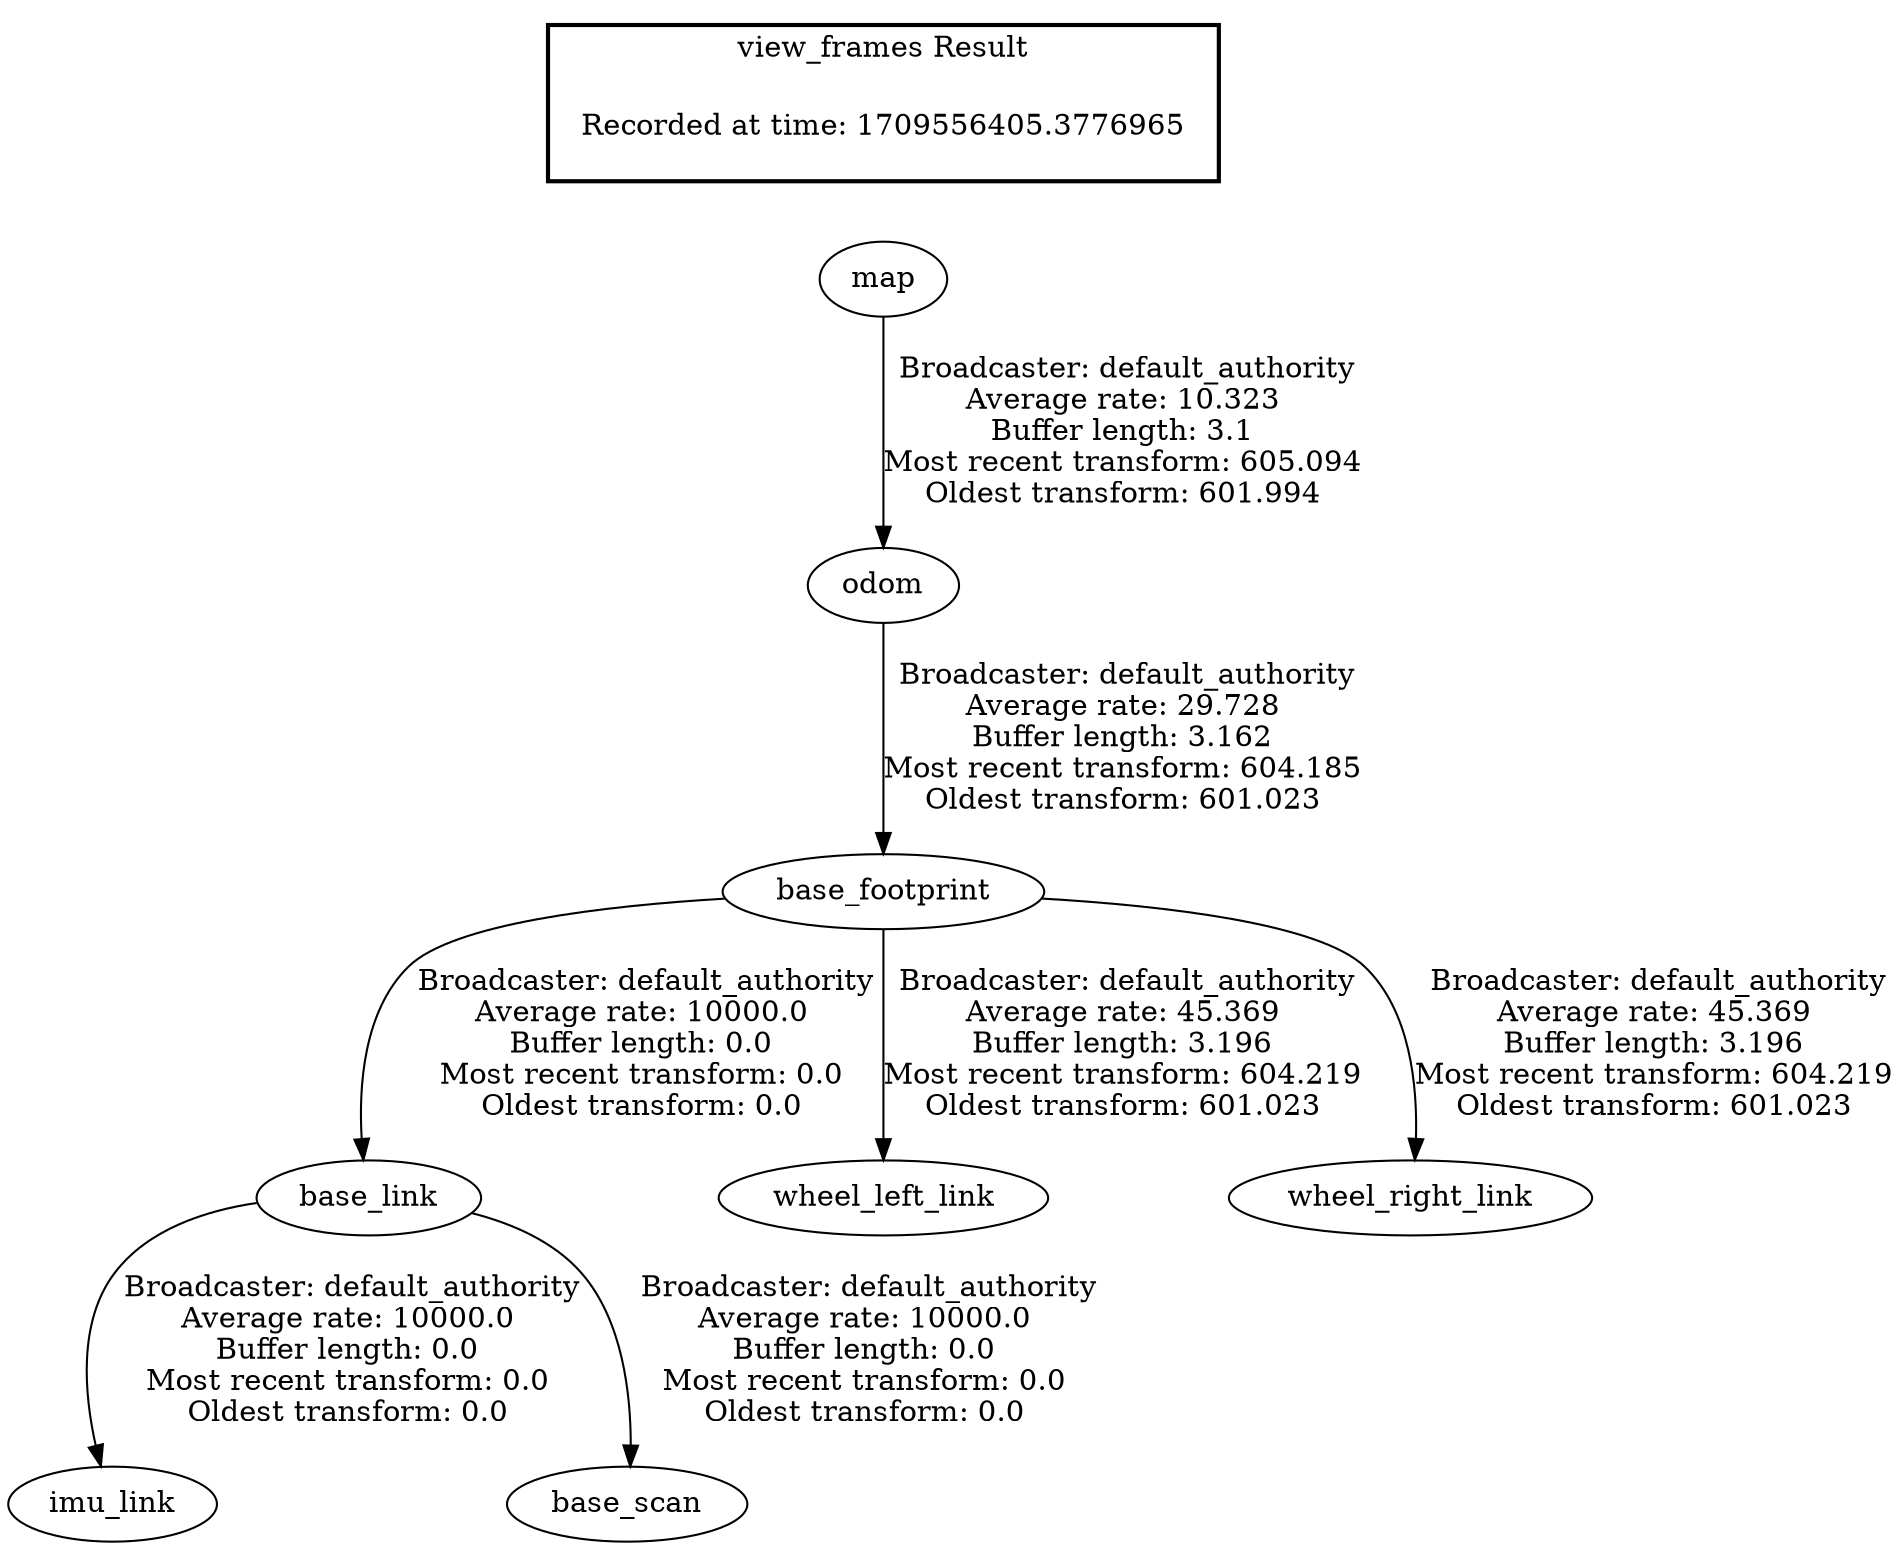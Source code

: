digraph G {
"base_footprint" -> "base_link"[label=" Broadcaster: default_authority\nAverage rate: 10000.0\nBuffer length: 0.0\nMost recent transform: 0.0\nOldest transform: 0.0\n"];
"odom" -> "base_footprint"[label=" Broadcaster: default_authority\nAverage rate: 29.728\nBuffer length: 3.162\nMost recent transform: 604.185\nOldest transform: 601.023\n"];
"base_link" -> "imu_link"[label=" Broadcaster: default_authority\nAverage rate: 10000.0\nBuffer length: 0.0\nMost recent transform: 0.0\nOldest transform: 0.0\n"];
"base_link" -> "base_scan"[label=" Broadcaster: default_authority\nAverage rate: 10000.0\nBuffer length: 0.0\nMost recent transform: 0.0\nOldest transform: 0.0\n"];
"map" -> "odom"[label=" Broadcaster: default_authority\nAverage rate: 10.323\nBuffer length: 3.1\nMost recent transform: 605.094\nOldest transform: 601.994\n"];
"base_footprint" -> "wheel_left_link"[label=" Broadcaster: default_authority\nAverage rate: 45.369\nBuffer length: 3.196\nMost recent transform: 604.219\nOldest transform: 601.023\n"];
"base_footprint" -> "wheel_right_link"[label=" Broadcaster: default_authority\nAverage rate: 45.369\nBuffer length: 3.196\nMost recent transform: 604.219\nOldest transform: 601.023\n"];
edge [style=invis];
 subgraph cluster_legend { style=bold; color=black; label ="view_frames Result";
"Recorded at time: 1709556405.3776965"[ shape=plaintext ] ;
}->"map";
}